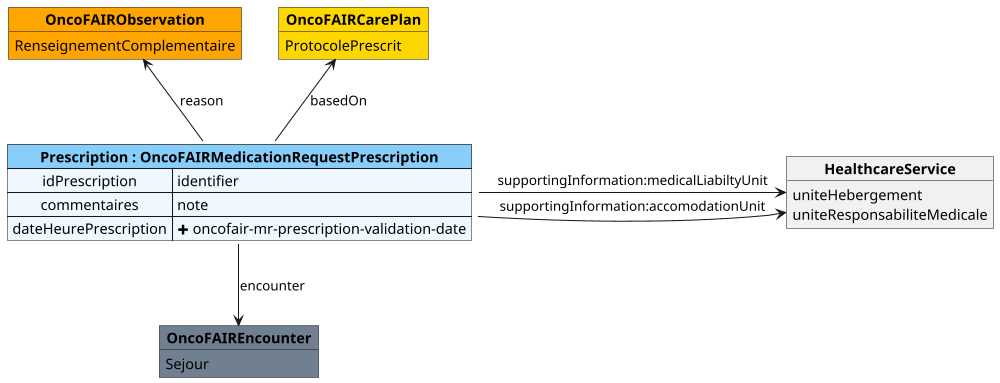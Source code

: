 @startuml

scale 1000 width

object "**OncoFAIRCarePlan**" as OncoFAIRCarePlan #Gold {
    ProtocolePrescrit
}

object "**OncoFAIREncounter**" as OncoFAIREncounter #SlateGray {
    Sejour
}

object "**HealthcareService**" as HealthcareService {
    uniteHebergement
}

object "**HealthcareService**" as HealthcareService {
    uniteResponsabiliteMedicale
}

object "**OncoFAIRObservation**" as OncoFAIRObservation #Orange {
    RenseignementComplementaire
}

map "**Prescription : OncoFAIRMedicationRequestPrescription**" as Prescription #back:AliceBlue;header:LightSkyBlue {
    idPrescription => identifier
    commentaires => note
    dateHeurePrescription => <&plus> oncofair-mr-prescription-validation-date
}

Prescription -u-> OncoFAIRCarePlan : basedOn
Prescription -d-> OncoFAIREncounter : encounter
Prescription -l-> HealthcareService : supportingInformation:accomodationUnit
Prescription -r-> HealthcareService : supportingInformation:medicalLiabiltyUnit
Prescription -u-> OncoFAIRObservation : reason

@enduml